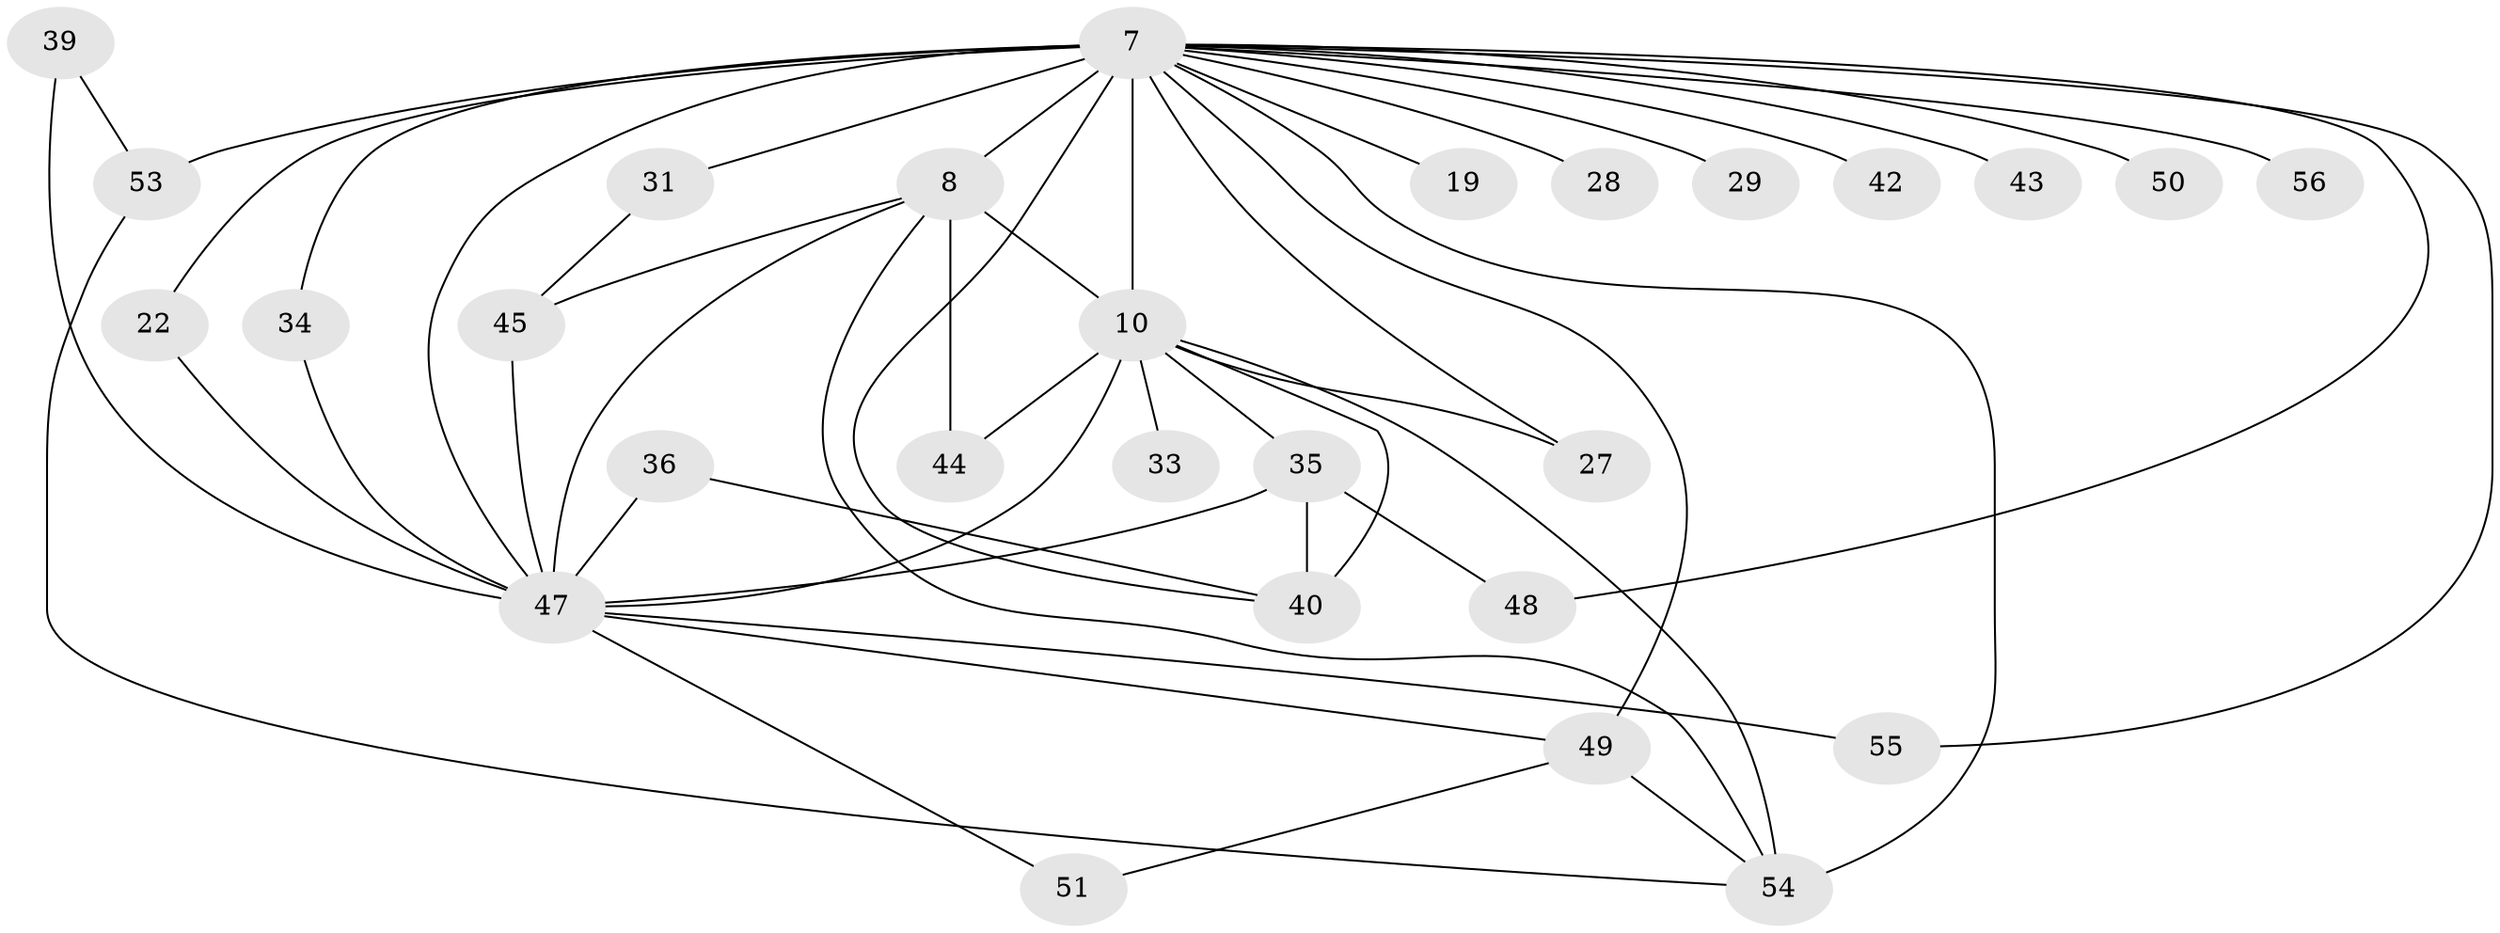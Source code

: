 // original degree distribution, {18: 0.03571428571428571, 19: 0.017857142857142856, 10: 0.017857142857142856, 14: 0.017857142857142856, 17: 0.03571428571428571, 13: 0.017857142857142856, 12: 0.017857142857142856, 15: 0.017857142857142856, 5: 0.07142857142857142, 2: 0.5357142857142857, 4: 0.08928571428571429, 3: 0.125}
// Generated by graph-tools (version 1.1) at 2025/45/03/09/25 04:45:08]
// undirected, 28 vertices, 49 edges
graph export_dot {
graph [start="1"]
  node [color=gray90,style=filled];
  7 [super="+5+2"];
  8 [super="+3"];
  10 [super="+6"];
  19;
  22;
  27;
  28;
  29 [super="+24"];
  31;
  33;
  34;
  35 [super="+16"];
  36 [super="+21"];
  39;
  40 [super="+32"];
  42;
  43;
  44;
  45 [super="+30"];
  47 [super="+26+9"];
  48;
  49 [super="+41+37+15+18"];
  50;
  51;
  53 [super="+52+17"];
  54 [super="+38+46"];
  55 [super="+14"];
  56;
  7 -- 8 [weight=8];
  7 -- 10 [weight=8];
  7 -- 19 [weight=2];
  7 -- 28 [weight=2];
  7 -- 29 [weight=3];
  7 -- 31;
  7 -- 43 [weight=2];
  7 -- 50 [weight=2];
  7 -- 34;
  7 -- 48;
  7 -- 56 [weight=2];
  7 -- 22;
  7 -- 27;
  7 -- 42 [weight=2];
  7 -- 55 [weight=3];
  7 -- 47 [weight=9];
  7 -- 49 [weight=5];
  7 -- 53 [weight=3];
  7 -- 54 [weight=2];
  7 -- 40;
  8 -- 10 [weight=4];
  8 -- 47 [weight=5];
  8 -- 44;
  8 -- 45;
  8 -- 54;
  10 -- 27;
  10 -- 33 [weight=2];
  10 -- 44;
  10 -- 35 [weight=2];
  10 -- 47 [weight=4];
  10 -- 54 [weight=2];
  10 -- 40 [weight=2];
  22 -- 47;
  31 -- 45;
  34 -- 47;
  35 -- 40;
  35 -- 48;
  35 -- 47;
  36 -- 47 [weight=2];
  36 -- 40;
  39 -- 47;
  39 -- 53;
  45 -- 47 [weight=2];
  47 -- 51;
  47 -- 55 [weight=2];
  47 -- 49;
  49 -- 51;
  49 -- 54;
  53 -- 54;
}
